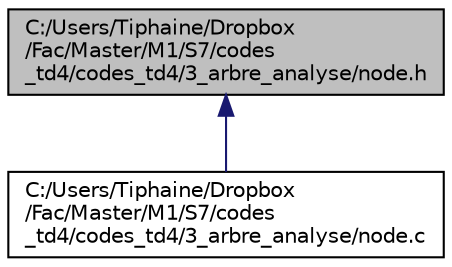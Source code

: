 digraph "C:/Users/Tiphaine/Dropbox/Fac/Master/M1/S7/codes_td4/codes_td4/3_arbre_analyse/node.h"
{
 // LATEX_PDF_SIZE
  bgcolor="transparent";
  edge [fontname="Helvetica",fontsize="10",labelfontname="Helvetica",labelfontsize="10"];
  node [fontname="Helvetica",fontsize="10",shape=record];
  Node1 [label="C:/Users/Tiphaine/Dropbox\l/Fac/Master/M1/S7/codes\l_td4/codes_td4/3_arbre_analyse/node.h",height=0.2,width=0.4,color="black", fillcolor="grey75", style="filled", fontcolor="black",tooltip=" "];
  Node1 -> Node2 [dir="back",color="midnightblue",fontsize="10",style="solid",fontname="Helvetica"];
  Node2 [label="C:/Users/Tiphaine/Dropbox\l/Fac/Master/M1/S7/codes\l_td4/codes_td4/3_arbre_analyse/node.c",height=0.2,width=0.4,color="black",URL="$node_8c.html",tooltip=" "];
}
